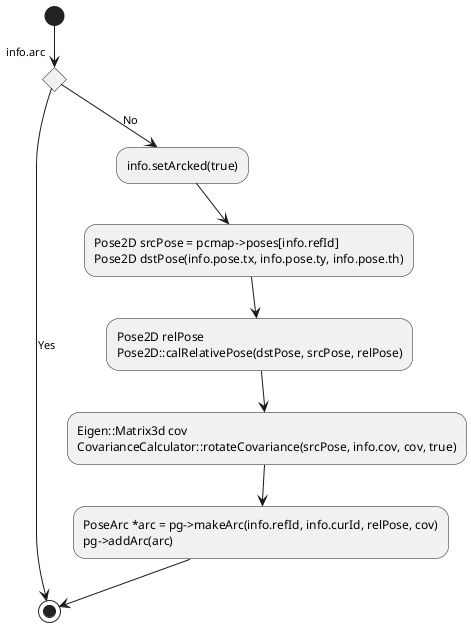 @startuml

/'
    make loop arc from refId to curId
    input: LoopInfo &info
'/

(*) --> if "info.arc" then
--> [Yes] (*)
else
--> [No] "info.setArcked(true)"
--> "Pose2D srcPose = pcmap->poses[info.refId]
Pose2D dstPose(info.pose.tx, info.pose.ty, info.pose.th)"
--> "Pose2D relPose
Pose2D::calRelativePose(dstPose, srcPose, relPose)"
--> "Eigen::Matrix3d cov
CovarianceCalculator::rotateCovariance(srcPose, info.cov, cov, true)"
--> "PoseArc *arc = pg->makeArc(info.refId, info.curId, relPose, cov)
pg->addArc(arc)"
--> (*)

@enduml
